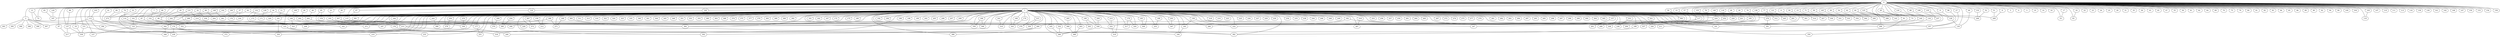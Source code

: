 
graph graphname {
    0 -- 1
0 -- 2
0 -- 3
0 -- 4
0 -- 5
0 -- 6
0 -- 7
0 -- 8
0 -- 9
0 -- 10
0 -- 11
0 -- 12
0 -- 13
0 -- 14
0 -- 15
0 -- 16
0 -- 17
0 -- 18
0 -- 19
0 -- 20
0 -- 21
0 -- 22
0 -- 23
0 -- 24
0 -- 25
0 -- 26
0 -- 27
0 -- 28
0 -- 29
0 -- 30
0 -- 31
0 -- 32
0 -- 33
0 -- 34
0 -- 35
0 -- 36
0 -- 37
0 -- 38
0 -- 39
0 -- 40
0 -- 41
0 -- 42
0 -- 43
0 -- 44
0 -- 45
0 -- 46
0 -- 47
0 -- 48
0 -- 49
0 -- 50
0 -- 51
0 -- 52
0 -- 53
0 -- 54
0 -- 55
0 -- 56
0 -- 57
0 -- 58
0 -- 59
0 -- 60
0 -- 61
0 -- 62
0 -- 63
0 -- 64
0 -- 65
0 -- 66
0 -- 67
0 -- 68
0 -- 69
0 -- 70
0 -- 71
0 -- 72
0 -- 73
0 -- 74
0 -- 75
0 -- 76
0 -- 77
0 -- 78
0 -- 79
0 -- 80
0 -- 81
0 -- 82
0 -- 83
0 -- 84
0 -- 85
0 -- 86
0 -- 87
0 -- 88
0 -- 89
0 -- 90
0 -- 91
0 -- 92
0 -- 93
0 -- 94
0 -- 95
0 -- 96
0 -- 97
0 -- 98
0 -- 99
0 -- 100
0 -- 101
0 -- 102
0 -- 103
0 -- 104
0 -- 105
0 -- 106
0 -- 107
0 -- 108
0 -- 109
0 -- 110
0 -- 111
0 -- 112
0 -- 113
0 -- 114
0 -- 115
0 -- 116
0 -- 117
0 -- 118
0 -- 119
0 -- 120
0 -- 121
0 -- 122
0 -- 123
0 -- 124
0 -- 125
0 -- 126
0 -- 127
0 -- 128
0 -- 129
0 -- 130
0 -- 131
0 -- 132
0 -- 133
0 -- 134
0 -- 135
0 -- 136
0 -- 137
0 -- 138
0 -- 139
0 -- 140
0 -- 141
0 -- 142
0 -- 143
0 -- 144
0 -- 145
0 -- 146
0 -- 147
0 -- 148
0 -- 149
0 -- 150
0 -- 151
0 -- 152
0 -- 153
0 -- 154
0 -- 155
0 -- 156
1 -- 157
1 -- 158
1 -- 159
1 -- 160
1 -- 161
1 -- 162
1 -- 163
1 -- 164
1 -- 165
1 -- 166
1 -- 167
1 -- 168
1 -- 169
1 -- 170
1 -- 171
1 -- 172
1 -- 173
1 -- 174
1 -- 175
1 -- 176
1 -- 177
1 -- 178
1 -- 179
1 -- 180
1 -- 181
1 -- 182
1 -- 183
1 -- 184
1 -- 185
1 -- 186
1 -- 187
1 -- 188
1 -- 189
1 -- 190
1 -- 191
1 -- 192
1 -- 193
1 -- 194
1 -- 195
1 -- 196
1 -- 197
1 -- 198
1 -- 199
1 -- 200
1 -- 201
1 -- 202
1 -- 203
1 -- 204
1 -- 205
1 -- 206
1 -- 207
1 -- 208
1 -- 209
1 -- 210
1 -- 211
1 -- 212
1 -- 213
1 -- 214
1 -- 215
1 -- 216
1 -- 217
1 -- 218
1 -- 219
1 -- 220
1 -- 221
1 -- 222
1 -- 223
1 -- 224
1 -- 225
1 -- 226
1 -- 227
1 -- 228
1 -- 229
1 -- 230
1 -- 231
1 -- 232
1 -- 233
1 -- 234
1 -- 235
1 -- 236
1 -- 237
1 -- 238
1 -- 239
1 -- 240
1 -- 241
1 -- 242
1 -- 243
1 -- 244
1 -- 245
1 -- 246
1 -- 247
1 -- 248
1 -- 249
1 -- 250
1 -- 251
1 -- 252
1 -- 253
1 -- 254
1 -- 255
1 -- 256
1 -- 257
1 -- 258
1 -- 259
1 -- 260
1 -- 261
1 -- 262
1 -- 263
1 -- 264
1 -- 265
1 -- 266
1 -- 267
1 -- 268
1 -- 269
1 -- 270
1 -- 271
1 -- 272
1 -- 273
1 -- 274
1 -- 275
1 -- 276
1 -- 277
1 -- 278
1 -- 279
1 -- 280
1 -- 281
1 -- 282
1 -- 283
1 -- 284
1 -- 285
1 -- 286
1 -- 287
1 -- 288
1 -- 289
1 -- 290
1 -- 291
1 -- 292
1 -- 293
1 -- 294
1 -- 295
1 -- 296
1 -- 297
1 -- 298
1 -- 299
1 -- 300
1 -- 301
1 -- 302
1 -- 303
1 -- 304
1 -- 305
1 -- 306
1 -- 307
1 -- 308
1 -- 309
1 -- 310
1 -- 311
1 -- 312
1 -- 313
1 -- 314
1 -- 315
1 -- 316
1 -- 317
1 -- 318
1 -- 319
1 -- 320
1 -- 321
1 -- 322
1 -- 323
1 -- 324
1 -- 325
1 -- 326
1 -- 327
1 -- 328
1 -- 329
1 -- 330
1 -- 331
1 -- 332
1 -- 333
1 -- 334
1 -- 335
1 -- 336
1 -- 337
1 -- 338
1 -- 339
1 -- 340
1 -- 341
1 -- 342
1 -- 343
1 -- 344
1 -- 345
1 -- 346
1 -- 347
1 -- 348
1 -- 349
1 -- 350
1 -- 351
1 -- 352
1 -- 353
1 -- 354
1 -- 355
1 -- 356
1 -- 357
1 -- 358
1 -- 359
1 -- 360
1 -- 361
1 -- 362
1 -- 363
1 -- 364
1 -- 365
1 -- 366
1 -- 367
1 -- 368
1 -- 369
1 -- 370
1 -- 371
1 -- 372
1 -- 373
1 -- 374
1 -- 375
1 -- 376
1 -- 377
1 -- 378
1 -- 379
1 -- 380
1 -- 381
1 -- 382
1 -- 383
1 -- 384
1 -- 385
1 -- 386
1 -- 387
1 -- 388
1 -- 389
1 -- 390
1 -- 391
1 -- 392
2 -- 393
2 -- 394
2 -- 395
2 -- 396
2 -- 397
2 -- 398
2 -- 399
2 -- 366
6 -- 291
7 -- 152
8 -- 269
9 -- 126
11 -- 181
12 -- 222
13 -- 72
13 -- 397
15 -- 314
17 -- 53
18 -- 93
19 -- 339
20 -- 336
21 -- 193
26 -- 292
27 -- 357
28 -- 73
28 -- 91
30 -- 307
32 -- 101
32 -- 258
33 -- 170
34 -- 262
34 -- 329
34 -- 122
37 -- 286
37 -- 179
37 -- 334
38 -- 333
39 -- 221
40 -- 130
41 -- 342
42 -- 364
44 -- 290
44 -- 266
46 -- 98
46 -- 87
48 -- 220
49 -- 262
50 -- 384
50 -- 362
51 -- 269
52 -- 268
54 -- 354
57 -- 117
58 -- 330
59 -- 301
60 -- 273
63 -- 292
63 -- 98
65 -- 197
66 -- 204
66 -- 242
67 -- 115
68 -- 134
71 -- 327
73 -- 191
74 -- 273
74 -- 114
76 -- 195
76 -- 376
77 -- 312
77 -- 326
77 -- 276
78 -- 347
87 -- 170
88 -- 137
91 -- 380
95 -- 378
95 -- 376
96 -- 357
97 -- 217
98 -- 187
98 -- 123
101 -- 122
102 -- 286
103 -- 112
105 -- 119
106 -- 361
108 -- 169
109 -- 237
112 -- 239
112 -- 382
112 -- 137
114 -- 209
114 -- 323
114 -- 352
115 -- 346
117 -- 280
117 -- 338
118 -- 252
120 -- 140
121 -- 245
122 -- 233
122 -- 127
123 -- 184
123 -- 210
124 -- 213
125 -- 288
125 -- 143
126 -- 130
128 -- 171
129 -- 197
130 -- 350
131 -- 242
131 -- 214
131 -- 239
132 -- 173
132 -- 213
133 -- 268
134 -- 266
135 -- 237
135 -- 391
137 -- 339
137 -- 217
138 -- 232
140 -- 211
144 -- 164
145 -- 331
148 -- 361
148 -- 176
149 -- 224
151 -- 339
151 -- 348
152 -- 352
152 -- 163
155 -- 317
157 -- 201
158 -- 183
158 -- 232
159 -- 212
160 -- 271
164 -- 176
165 -- 380
166 -- 358
166 -- 346
168 -- 343
169 -- 177
169 -- 323
170 -- 372
170 -- 239
170 -- 359
174 -- 343
176 -- 318
177 -- 251
178 -- 320
178 -- 317
181 -- 359
182 -- 357
182 -- 260
183 -- 184
185 -- 309
186 -- 271
186 -- 394
188 -- 255
189 -- 382
190 -- 303
190 -- 328
193 -- 228
193 -- 213
195 -- 337
200 -- 328
203 -- 347
213 -- 240
214 -- 371
214 -- 385
215 -- 222
216 -- 387
222 -- 319
224 -- 247
224 -- 289
231 -- 236
241 -- 310
243 -- 388
250 -- 278
252 -- 294
254 -- 385
262 -- 358
263 -- 369
270 -- 336
276 -- 391
280 -- 302
280 -- 386
285 -- 366
286 -- 342
292 -- 306
307 -- 384
308 -- 370
315 -- 356
315 -- 376
321 -- 326
328 -- 382
328 -- 380
332 -- 380
342 -- 348
365 -- 384
366 -- 369
367 -- 373
381 -- 397

}
